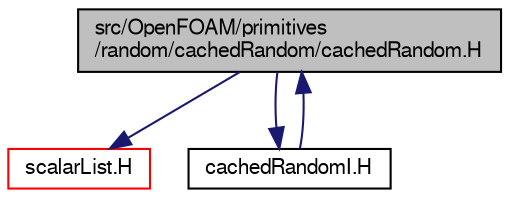 digraph "src/OpenFOAM/primitives/random/cachedRandom/cachedRandom.H"
{
  bgcolor="transparent";
  edge [fontname="FreeSans",fontsize="10",labelfontname="FreeSans",labelfontsize="10"];
  node [fontname="FreeSans",fontsize="10",shape=record];
  Node0 [label="src/OpenFOAM/primitives\l/random/cachedRandom/cachedRandom.H",height=0.2,width=0.4,color="black", fillcolor="grey75", style="filled", fontcolor="black"];
  Node0 -> Node1 [color="midnightblue",fontsize="10",style="solid",fontname="FreeSans"];
  Node1 [label="scalarList.H",height=0.2,width=0.4,color="red",URL="$a12521.html"];
  Node0 -> Node49 [color="midnightblue",fontsize="10",style="solid",fontname="FreeSans"];
  Node49 [label="cachedRandomI.H",height=0.2,width=0.4,color="black",URL="$a12455.html"];
  Node49 -> Node0 [color="midnightblue",fontsize="10",style="solid",fontname="FreeSans"];
}
